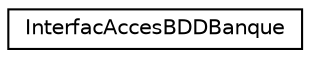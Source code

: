 digraph "Graphe hiérarchique des classes"
{
  edge [fontname="Helvetica",fontsize="10",labelfontname="Helvetica",labelfontsize="10"];
  node [fontname="Helvetica",fontsize="10",shape=record];
  rankdir="LR";
  Node0 [label="InterfacAccesBDDBanque",height=0.2,width=0.4,color="black", fillcolor="white", style="filled",URL="$class_interfac_acces_b_d_d_banque.html"];
}
